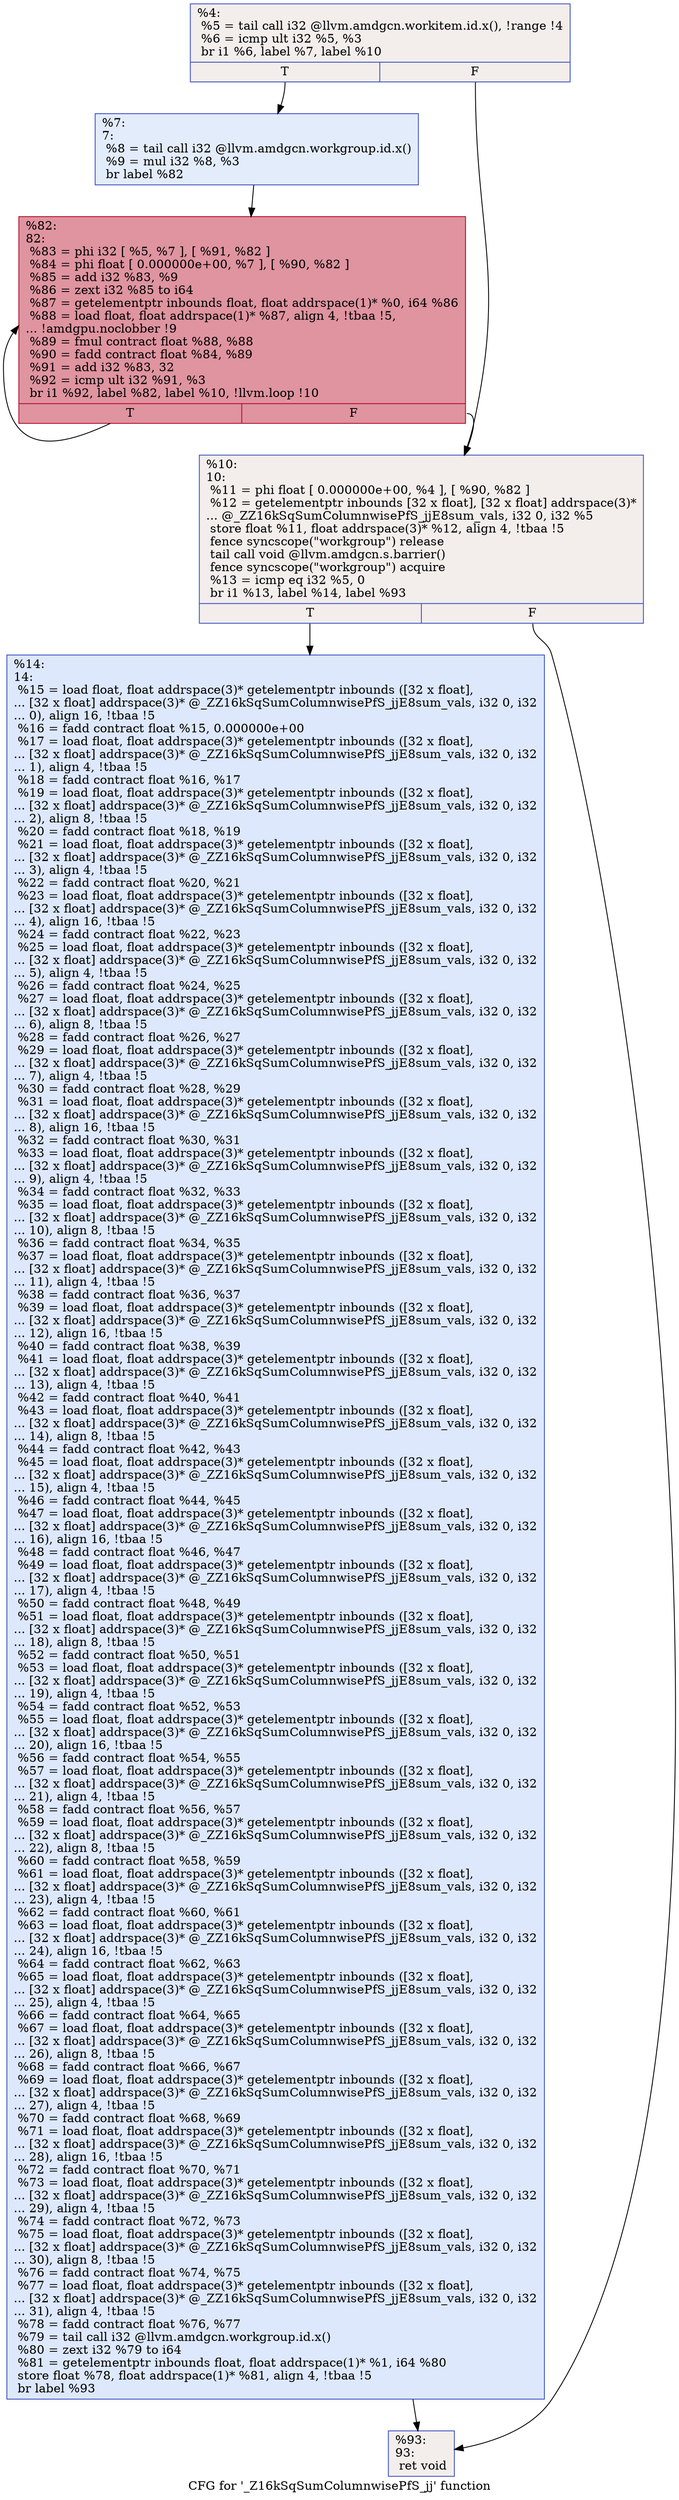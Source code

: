 digraph "CFG for '_Z16kSqSumColumnwisePfS_jj' function" {
	label="CFG for '_Z16kSqSumColumnwisePfS_jj' function";

	Node0x5c12990 [shape=record,color="#3d50c3ff", style=filled, fillcolor="#e3d9d370",label="{%4:\l  %5 = tail call i32 @llvm.amdgcn.workitem.id.x(), !range !4\l  %6 = icmp ult i32 %5, %3\l  br i1 %6, label %7, label %10\l|{<s0>T|<s1>F}}"];
	Node0x5c12990:s0 -> Node0x5c137d0;
	Node0x5c12990:s1 -> Node0x5c13860;
	Node0x5c137d0 [shape=record,color="#3d50c3ff", style=filled, fillcolor="#bfd3f670",label="{%7:\l7:                                                \l  %8 = tail call i32 @llvm.amdgcn.workgroup.id.x()\l  %9 = mul i32 %8, %3\l  br label %82\l}"];
	Node0x5c137d0 -> Node0x5c129e0;
	Node0x5c13860 [shape=record,color="#3d50c3ff", style=filled, fillcolor="#e3d9d370",label="{%10:\l10:                                               \l  %11 = phi float [ 0.000000e+00, %4 ], [ %90, %82 ]\l  %12 = getelementptr inbounds [32 x float], [32 x float] addrspace(3)*\l... @_ZZ16kSqSumColumnwisePfS_jjE8sum_vals, i32 0, i32 %5\l  store float %11, float addrspace(3)* %12, align 4, !tbaa !5\l  fence syncscope(\"workgroup\") release\l  tail call void @llvm.amdgcn.s.barrier()\l  fence syncscope(\"workgroup\") acquire\l  %13 = icmp eq i32 %5, 0\l  br i1 %13, label %14, label %93\l|{<s0>T|<s1>F}}"];
	Node0x5c13860:s0 -> Node0x5c154d0;
	Node0x5c13860:s1 -> Node0x5c15560;
	Node0x5c154d0 [shape=record,color="#3d50c3ff", style=filled, fillcolor="#b2ccfb70",label="{%14:\l14:                                               \l  %15 = load float, float addrspace(3)* getelementptr inbounds ([32 x float],\l... [32 x float] addrspace(3)* @_ZZ16kSqSumColumnwisePfS_jjE8sum_vals, i32 0, i32\l... 0), align 16, !tbaa !5\l  %16 = fadd contract float %15, 0.000000e+00\l  %17 = load float, float addrspace(3)* getelementptr inbounds ([32 x float],\l... [32 x float] addrspace(3)* @_ZZ16kSqSumColumnwisePfS_jjE8sum_vals, i32 0, i32\l... 1), align 4, !tbaa !5\l  %18 = fadd contract float %16, %17\l  %19 = load float, float addrspace(3)* getelementptr inbounds ([32 x float],\l... [32 x float] addrspace(3)* @_ZZ16kSqSumColumnwisePfS_jjE8sum_vals, i32 0, i32\l... 2), align 8, !tbaa !5\l  %20 = fadd contract float %18, %19\l  %21 = load float, float addrspace(3)* getelementptr inbounds ([32 x float],\l... [32 x float] addrspace(3)* @_ZZ16kSqSumColumnwisePfS_jjE8sum_vals, i32 0, i32\l... 3), align 4, !tbaa !5\l  %22 = fadd contract float %20, %21\l  %23 = load float, float addrspace(3)* getelementptr inbounds ([32 x float],\l... [32 x float] addrspace(3)* @_ZZ16kSqSumColumnwisePfS_jjE8sum_vals, i32 0, i32\l... 4), align 16, !tbaa !5\l  %24 = fadd contract float %22, %23\l  %25 = load float, float addrspace(3)* getelementptr inbounds ([32 x float],\l... [32 x float] addrspace(3)* @_ZZ16kSqSumColumnwisePfS_jjE8sum_vals, i32 0, i32\l... 5), align 4, !tbaa !5\l  %26 = fadd contract float %24, %25\l  %27 = load float, float addrspace(3)* getelementptr inbounds ([32 x float],\l... [32 x float] addrspace(3)* @_ZZ16kSqSumColumnwisePfS_jjE8sum_vals, i32 0, i32\l... 6), align 8, !tbaa !5\l  %28 = fadd contract float %26, %27\l  %29 = load float, float addrspace(3)* getelementptr inbounds ([32 x float],\l... [32 x float] addrspace(3)* @_ZZ16kSqSumColumnwisePfS_jjE8sum_vals, i32 0, i32\l... 7), align 4, !tbaa !5\l  %30 = fadd contract float %28, %29\l  %31 = load float, float addrspace(3)* getelementptr inbounds ([32 x float],\l... [32 x float] addrspace(3)* @_ZZ16kSqSumColumnwisePfS_jjE8sum_vals, i32 0, i32\l... 8), align 16, !tbaa !5\l  %32 = fadd contract float %30, %31\l  %33 = load float, float addrspace(3)* getelementptr inbounds ([32 x float],\l... [32 x float] addrspace(3)* @_ZZ16kSqSumColumnwisePfS_jjE8sum_vals, i32 0, i32\l... 9), align 4, !tbaa !5\l  %34 = fadd contract float %32, %33\l  %35 = load float, float addrspace(3)* getelementptr inbounds ([32 x float],\l... [32 x float] addrspace(3)* @_ZZ16kSqSumColumnwisePfS_jjE8sum_vals, i32 0, i32\l... 10), align 8, !tbaa !5\l  %36 = fadd contract float %34, %35\l  %37 = load float, float addrspace(3)* getelementptr inbounds ([32 x float],\l... [32 x float] addrspace(3)* @_ZZ16kSqSumColumnwisePfS_jjE8sum_vals, i32 0, i32\l... 11), align 4, !tbaa !5\l  %38 = fadd contract float %36, %37\l  %39 = load float, float addrspace(3)* getelementptr inbounds ([32 x float],\l... [32 x float] addrspace(3)* @_ZZ16kSqSumColumnwisePfS_jjE8sum_vals, i32 0, i32\l... 12), align 16, !tbaa !5\l  %40 = fadd contract float %38, %39\l  %41 = load float, float addrspace(3)* getelementptr inbounds ([32 x float],\l... [32 x float] addrspace(3)* @_ZZ16kSqSumColumnwisePfS_jjE8sum_vals, i32 0, i32\l... 13), align 4, !tbaa !5\l  %42 = fadd contract float %40, %41\l  %43 = load float, float addrspace(3)* getelementptr inbounds ([32 x float],\l... [32 x float] addrspace(3)* @_ZZ16kSqSumColumnwisePfS_jjE8sum_vals, i32 0, i32\l... 14), align 8, !tbaa !5\l  %44 = fadd contract float %42, %43\l  %45 = load float, float addrspace(3)* getelementptr inbounds ([32 x float],\l... [32 x float] addrspace(3)* @_ZZ16kSqSumColumnwisePfS_jjE8sum_vals, i32 0, i32\l... 15), align 4, !tbaa !5\l  %46 = fadd contract float %44, %45\l  %47 = load float, float addrspace(3)* getelementptr inbounds ([32 x float],\l... [32 x float] addrspace(3)* @_ZZ16kSqSumColumnwisePfS_jjE8sum_vals, i32 0, i32\l... 16), align 16, !tbaa !5\l  %48 = fadd contract float %46, %47\l  %49 = load float, float addrspace(3)* getelementptr inbounds ([32 x float],\l... [32 x float] addrspace(3)* @_ZZ16kSqSumColumnwisePfS_jjE8sum_vals, i32 0, i32\l... 17), align 4, !tbaa !5\l  %50 = fadd contract float %48, %49\l  %51 = load float, float addrspace(3)* getelementptr inbounds ([32 x float],\l... [32 x float] addrspace(3)* @_ZZ16kSqSumColumnwisePfS_jjE8sum_vals, i32 0, i32\l... 18), align 8, !tbaa !5\l  %52 = fadd contract float %50, %51\l  %53 = load float, float addrspace(3)* getelementptr inbounds ([32 x float],\l... [32 x float] addrspace(3)* @_ZZ16kSqSumColumnwisePfS_jjE8sum_vals, i32 0, i32\l... 19), align 4, !tbaa !5\l  %54 = fadd contract float %52, %53\l  %55 = load float, float addrspace(3)* getelementptr inbounds ([32 x float],\l... [32 x float] addrspace(3)* @_ZZ16kSqSumColumnwisePfS_jjE8sum_vals, i32 0, i32\l... 20), align 16, !tbaa !5\l  %56 = fadd contract float %54, %55\l  %57 = load float, float addrspace(3)* getelementptr inbounds ([32 x float],\l... [32 x float] addrspace(3)* @_ZZ16kSqSumColumnwisePfS_jjE8sum_vals, i32 0, i32\l... 21), align 4, !tbaa !5\l  %58 = fadd contract float %56, %57\l  %59 = load float, float addrspace(3)* getelementptr inbounds ([32 x float],\l... [32 x float] addrspace(3)* @_ZZ16kSqSumColumnwisePfS_jjE8sum_vals, i32 0, i32\l... 22), align 8, !tbaa !5\l  %60 = fadd contract float %58, %59\l  %61 = load float, float addrspace(3)* getelementptr inbounds ([32 x float],\l... [32 x float] addrspace(3)* @_ZZ16kSqSumColumnwisePfS_jjE8sum_vals, i32 0, i32\l... 23), align 4, !tbaa !5\l  %62 = fadd contract float %60, %61\l  %63 = load float, float addrspace(3)* getelementptr inbounds ([32 x float],\l... [32 x float] addrspace(3)* @_ZZ16kSqSumColumnwisePfS_jjE8sum_vals, i32 0, i32\l... 24), align 16, !tbaa !5\l  %64 = fadd contract float %62, %63\l  %65 = load float, float addrspace(3)* getelementptr inbounds ([32 x float],\l... [32 x float] addrspace(3)* @_ZZ16kSqSumColumnwisePfS_jjE8sum_vals, i32 0, i32\l... 25), align 4, !tbaa !5\l  %66 = fadd contract float %64, %65\l  %67 = load float, float addrspace(3)* getelementptr inbounds ([32 x float],\l... [32 x float] addrspace(3)* @_ZZ16kSqSumColumnwisePfS_jjE8sum_vals, i32 0, i32\l... 26), align 8, !tbaa !5\l  %68 = fadd contract float %66, %67\l  %69 = load float, float addrspace(3)* getelementptr inbounds ([32 x float],\l... [32 x float] addrspace(3)* @_ZZ16kSqSumColumnwisePfS_jjE8sum_vals, i32 0, i32\l... 27), align 4, !tbaa !5\l  %70 = fadd contract float %68, %69\l  %71 = load float, float addrspace(3)* getelementptr inbounds ([32 x float],\l... [32 x float] addrspace(3)* @_ZZ16kSqSumColumnwisePfS_jjE8sum_vals, i32 0, i32\l... 28), align 16, !tbaa !5\l  %72 = fadd contract float %70, %71\l  %73 = load float, float addrspace(3)* getelementptr inbounds ([32 x float],\l... [32 x float] addrspace(3)* @_ZZ16kSqSumColumnwisePfS_jjE8sum_vals, i32 0, i32\l... 29), align 4, !tbaa !5\l  %74 = fadd contract float %72, %73\l  %75 = load float, float addrspace(3)* getelementptr inbounds ([32 x float],\l... [32 x float] addrspace(3)* @_ZZ16kSqSumColumnwisePfS_jjE8sum_vals, i32 0, i32\l... 30), align 8, !tbaa !5\l  %76 = fadd contract float %74, %75\l  %77 = load float, float addrspace(3)* getelementptr inbounds ([32 x float],\l... [32 x float] addrspace(3)* @_ZZ16kSqSumColumnwisePfS_jjE8sum_vals, i32 0, i32\l... 31), align 4, !tbaa !5\l  %78 = fadd contract float %76, %77\l  %79 = tail call i32 @llvm.amdgcn.workgroup.id.x()\l  %80 = zext i32 %79 to i64\l  %81 = getelementptr inbounds float, float addrspace(1)* %1, i64 %80\l  store float %78, float addrspace(1)* %81, align 4, !tbaa !5\l  br label %93\l}"];
	Node0x5c154d0 -> Node0x5c15560;
	Node0x5c129e0 [shape=record,color="#b70d28ff", style=filled, fillcolor="#b70d2870",label="{%82:\l82:                                               \l  %83 = phi i32 [ %5, %7 ], [ %91, %82 ]\l  %84 = phi float [ 0.000000e+00, %7 ], [ %90, %82 ]\l  %85 = add i32 %83, %9\l  %86 = zext i32 %85 to i64\l  %87 = getelementptr inbounds float, float addrspace(1)* %0, i64 %86\l  %88 = load float, float addrspace(1)* %87, align 4, !tbaa !5,\l... !amdgpu.noclobber !9\l  %89 = fmul contract float %88, %88\l  %90 = fadd contract float %84, %89\l  %91 = add i32 %83, 32\l  %92 = icmp ult i32 %91, %3\l  br i1 %92, label %82, label %10, !llvm.loop !10\l|{<s0>T|<s1>F}}"];
	Node0x5c129e0:s0 -> Node0x5c129e0;
	Node0x5c129e0:s1 -> Node0x5c13860;
	Node0x5c15560 [shape=record,color="#3d50c3ff", style=filled, fillcolor="#e3d9d370",label="{%93:\l93:                                               \l  ret void\l}"];
}
